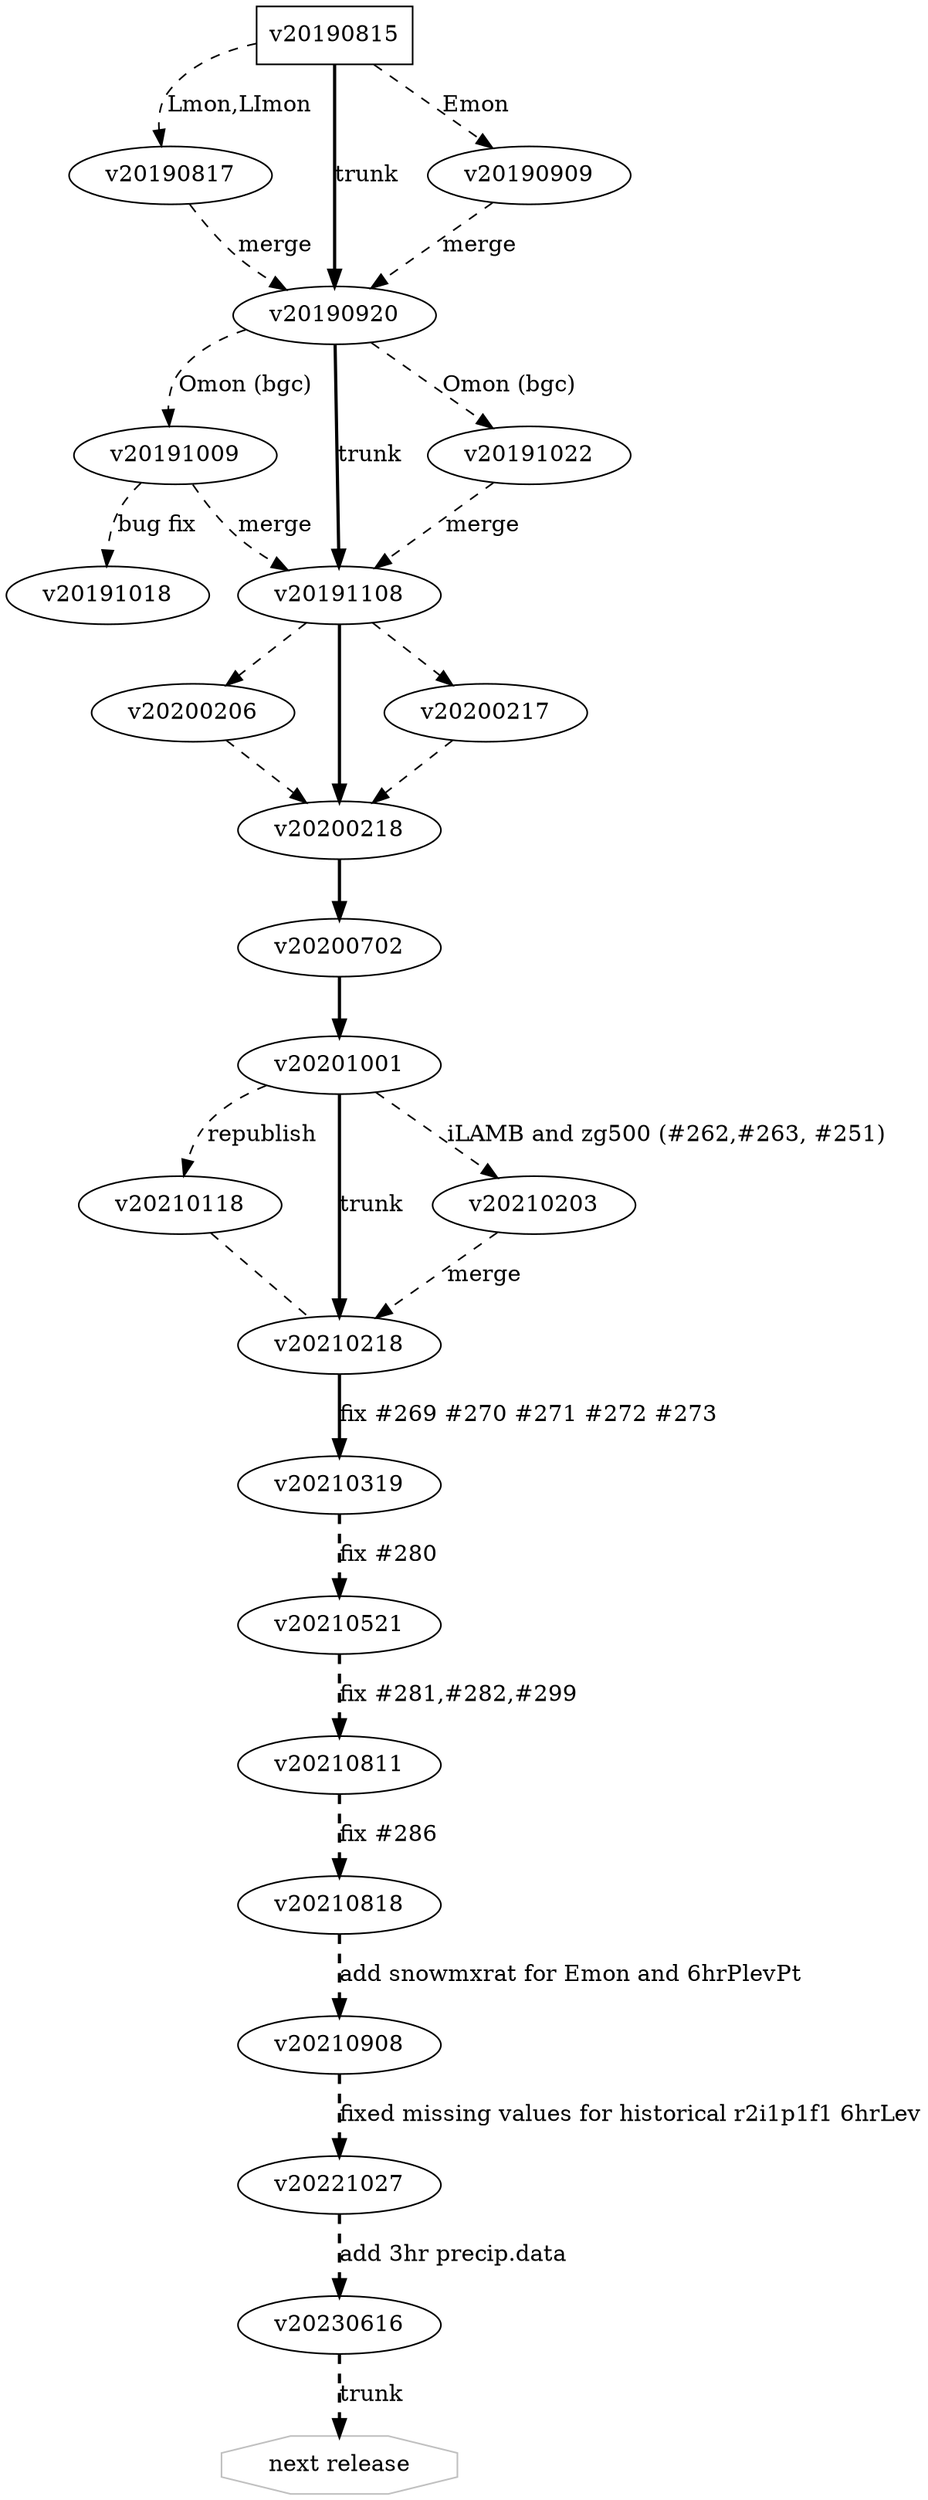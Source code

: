  digraph G {
   v20190815 [shape=box;label="v20190815"];
   "next release" [shape=octagon;color=gray;label="next release"];
   //v20190920 [shape=box];
   //v20191108 [shape=box];
   v20190815 -> v20190817 [style=dashed,label="Lmon,LImon"];
   v20190815 -> v20190920 [penwidth=2.0,weight="2",label="trunk"];
   v20190815 -> v20190909 [style=dashed,label="Emon"];
   v20190817 -> v20190920 [style=dashed,label="merge"];
   v20190909 -> v20190920 [style=dashed,label="merge"];
   v20190920 -> v20191009 [style=dashed,weight="1",label="Omon (bgc)"];
   v20190920 -> v20191108 [penwidth=2.0,wegith="2",label="trunk"];
   v20190920 -> v20191022 [style=dashed,weight="1",label="Omon (bgc)"];
   v20191009 -> v20191018 [style=dashed,wegith="1",label="bug fix"];
   v20191009 -> v20191108 [style=dashed,wegith="1",label="merge"];
   v20191022 -> v20191108 [style=dashed,wegith="1",label="merge"];
   v20191108 -> v20200206 [style=dashed,weigth="1"];
   v20200206 -> v20200218 [style=dashed,weigth="1"];
   v20191108 -> v20200218 [penwidth=2.0,weigth="2"];
   v20191108 -> v20200217 [style=dashed,weigth="1"];
   v20200217 -> v20200218 [style=dashed,weigth="1"];
   v20200218 -> v20200702 [penwidth=2.0,weigth="2"];
   v20200702 -> v20201001 [penwidth=2.0,weigth="2"];
   v20201001 -> v20210118 [penwidth=1.0,style=dashed,weigth="1",label="republish"];
   v20210118 -> v20210218 [penwidth=1.0,arrowhead=none,style=dashed,weigth="1"];
   v20201001 -> v20210218 [style=solid,penwidth=2.0,weigth="2",label="trunk"];
   v20201001 -> v20210203 [penwidth=1.0,style=dashed,weigth="1",label="iLAMB and zg500 (#262,#263, #251)"];
   v20210203 -> v20210218 [style=dashed,penwidth=1.0,weigth="1",label="merge"];
   v20210218 -> v20210319 [style=solid,penwidth=2.0,weigth="1",label="fix #269 #270 #271 #272 #273"];
   v20210319 -> "v20210521" [style=dashed;penwidth=2.0;label="fix #280"];
   v20210521 -> "v20210811" [style=dashed;penwidth=2.0;label="fix #281,#282,#299"];
   v20210811 -> "v20210818" [style=dashed;penwidth=2.0;label="fix #286"];
   v20210818 -> "v20210908" [style=dashed;penwidth=2.0;label="add snowmxrat for Emon and 6hrPlevPt"];
   v20210908 -> "v20221027" [style=dashed;penwidth=2.0;label="fixed missing values for historical r2i1p1f1 6hrLev"];
   v20221027 -> "v20230616" [style=dashed;penwidth=2.0;label="add 3hr precip.data"];
   v20230616 -> "next release" [style=dashed;penwidth=2.0;label="trunk"];
 }
